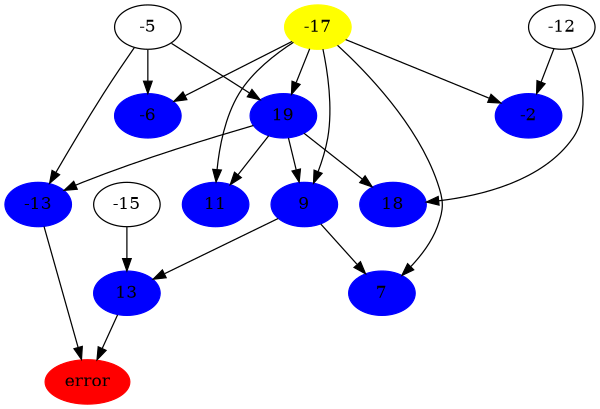 digraph G {
size ="4,4";
error[style=filled,color=red];
-17[style=filled,color=yellow];
 13[style=filled,color=blue];
-2[style=filled,color=blue];
 19[style=filled,color=blue];
-6[style=filled,color=blue];
 9[style=filled,color=blue];
 18[style=filled,color=blue];
 11[style=filled,color=blue];
-13[style=filled,color=blue];
 7[style=filled,color=blue];
 9 ->  13;
-15 ->  13;
-12 -> -2;
-17 -> -2;
-5 ->  19;
-17 ->  19;
-5 -> -6;
-17 -> -6;
-17 ->  9;
 19 ->  9;
-12 ->  18;
 19 ->  18;
-17 ->  11;
 19 ->  11;
-5 -> -13;
 19 -> -13;
 9 ->  7;
-17 ->  7;
13->error;
-13->error;
}

